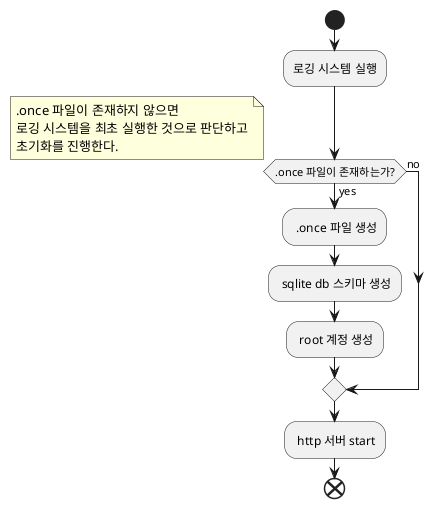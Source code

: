 @startuml LoggingSystemBoot
start
:로깅 시스템 실행;

if (.once 파일이 존재하는가?) then(yes)
note left 
    .once 파일이 존재하지 않으면
    로깅 시스템을 최초 실행한 것으로 판단하고
    초기화를 진행한다. 
end note
    : .once 파일 생성;
    : sqlite db 스키마 생성;
    : root 계정 생성;
else (no)
endif

: http 서버 start;
end
@enduml
